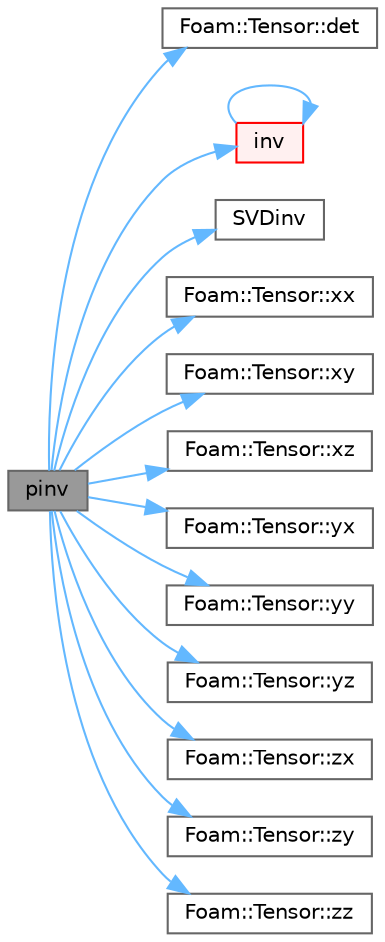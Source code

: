 digraph "pinv"
{
 // LATEX_PDF_SIZE
  bgcolor="transparent";
  edge [fontname=Helvetica,fontsize=10,labelfontname=Helvetica,labelfontsize=10];
  node [fontname=Helvetica,fontsize=10,shape=box,height=0.2,width=0.4];
  rankdir="LR";
  Node1 [id="Node000001",label="pinv",height=0.2,width=0.4,color="gray40", fillcolor="grey60", style="filled", fontcolor="black",tooltip=" "];
  Node1 -> Node2 [id="edge1_Node000001_Node000002",color="steelblue1",style="solid",tooltip=" "];
  Node2 [id="Node000002",label="Foam::Tensor::det",height=0.2,width=0.4,color="grey40", fillcolor="white", style="filled",URL="$classFoam_1_1Tensor.html#a9af5dbe831e3d4feaf721d0e6a26d00e",tooltip=" "];
  Node1 -> Node3 [id="edge2_Node000001_Node000003",color="steelblue1",style="solid",tooltip=" "];
  Node3 [id="Node000003",label="inv",height=0.2,width=0.4,color="red", fillcolor="#FFF0F0", style="filled",URL="$namespaceFoam.html#ac51979edadae5b8ade119dd30b88e381",tooltip=" "];
  Node3 -> Node3 [id="edge3_Node000003_Node000003",color="steelblue1",style="solid",tooltip=" "];
  Node1 -> Node7 [id="edge4_Node000001_Node000007",color="steelblue1",style="solid",tooltip=" "];
  Node7 [id="Node000007",label="SVDinv",height=0.2,width=0.4,color="grey40", fillcolor="white", style="filled",URL="$namespaceFoam.html#a9a97d1c1552774382e65a4756b82cab6",tooltip=" "];
  Node1 -> Node8 [id="edge5_Node000001_Node000008",color="steelblue1",style="solid",tooltip=" "];
  Node8 [id="Node000008",label="Foam::Tensor::xx",height=0.2,width=0.4,color="grey40", fillcolor="white", style="filled",URL="$classFoam_1_1Tensor.html#ac685b22140c8ad2000c9a8cb600b6d93",tooltip=" "];
  Node1 -> Node9 [id="edge6_Node000001_Node000009",color="steelblue1",style="solid",tooltip=" "];
  Node9 [id="Node000009",label="Foam::Tensor::xy",height=0.2,width=0.4,color="grey40", fillcolor="white", style="filled",URL="$classFoam_1_1Tensor.html#aef887caccb52bdde817e4eaeb3f984ae",tooltip=" "];
  Node1 -> Node10 [id="edge7_Node000001_Node000010",color="steelblue1",style="solid",tooltip=" "];
  Node10 [id="Node000010",label="Foam::Tensor::xz",height=0.2,width=0.4,color="grey40", fillcolor="white", style="filled",URL="$classFoam_1_1Tensor.html#af72e46d4e05800a732a5e3a4cc91ce39",tooltip=" "];
  Node1 -> Node11 [id="edge8_Node000001_Node000011",color="steelblue1",style="solid",tooltip=" "];
  Node11 [id="Node000011",label="Foam::Tensor::yx",height=0.2,width=0.4,color="grey40", fillcolor="white", style="filled",URL="$classFoam_1_1Tensor.html#a730d57095bddc5f9237f1939fd8102d8",tooltip=" "];
  Node1 -> Node12 [id="edge9_Node000001_Node000012",color="steelblue1",style="solid",tooltip=" "];
  Node12 [id="Node000012",label="Foam::Tensor::yy",height=0.2,width=0.4,color="grey40", fillcolor="white", style="filled",URL="$classFoam_1_1Tensor.html#a2510a22fa7122bc70cf2aa9a2346ee5a",tooltip=" "];
  Node1 -> Node13 [id="edge10_Node000001_Node000013",color="steelblue1",style="solid",tooltip=" "];
  Node13 [id="Node000013",label="Foam::Tensor::yz",height=0.2,width=0.4,color="grey40", fillcolor="white", style="filled",URL="$classFoam_1_1Tensor.html#ad605cad17a44566a5f7a7a32fe951f96",tooltip=" "];
  Node1 -> Node14 [id="edge11_Node000001_Node000014",color="steelblue1",style="solid",tooltip=" "];
  Node14 [id="Node000014",label="Foam::Tensor::zx",height=0.2,width=0.4,color="grey40", fillcolor="white", style="filled",URL="$classFoam_1_1Tensor.html#af74000b53e533bbec5205b75cd6d162a",tooltip=" "];
  Node1 -> Node15 [id="edge12_Node000001_Node000015",color="steelblue1",style="solid",tooltip=" "];
  Node15 [id="Node000015",label="Foam::Tensor::zy",height=0.2,width=0.4,color="grey40", fillcolor="white", style="filled",URL="$classFoam_1_1Tensor.html#a727bf253e31fe17059c9d9fa7afa7e31",tooltip=" "];
  Node1 -> Node16 [id="edge13_Node000001_Node000016",color="steelblue1",style="solid",tooltip=" "];
  Node16 [id="Node000016",label="Foam::Tensor::zz",height=0.2,width=0.4,color="grey40", fillcolor="white", style="filled",URL="$classFoam_1_1Tensor.html#aeba21931b21dc2704f04addc478ed83c",tooltip=" "];
}
